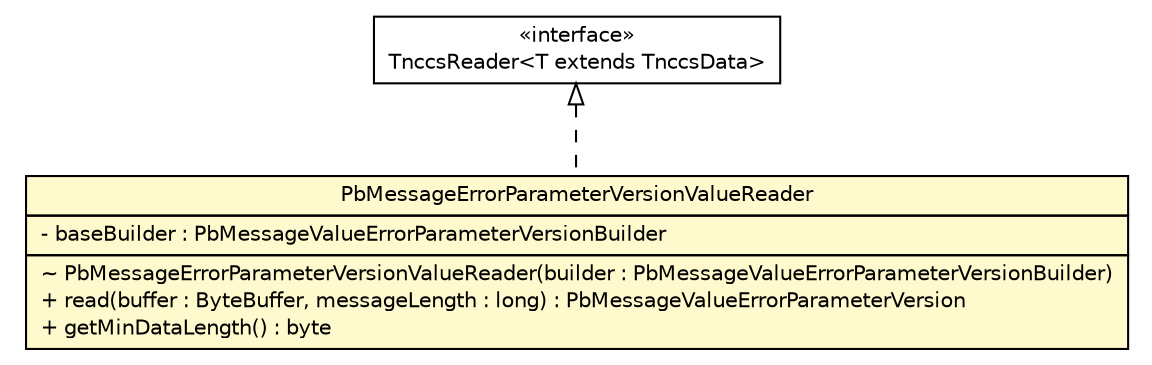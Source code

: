 #!/usr/local/bin/dot
#
# Class diagram 
# Generated by UMLGraph version R5_6 (http://www.umlgraph.org/)
#

digraph G {
	edge [fontname="Helvetica",fontsize=10,labelfontname="Helvetica",labelfontsize=10];
	node [fontname="Helvetica",fontsize=10,shape=plaintext];
	nodesep=0.25;
	ranksep=0.5;
	// de.hsbremen.tc.tnc.message.tnccs.serialize.bytebuffer.TnccsReader<T extends de.hsbremen.tc.tnc.message.tnccs.TnccsData>
	c100815 [label=<<table title="de.hsbremen.tc.tnc.message.tnccs.serialize.bytebuffer.TnccsReader" border="0" cellborder="1" cellspacing="0" cellpadding="2" port="p" href="../../../../../../../de/hsbremen/tc/tnc/message/tnccs/serialize/bytebuffer/TnccsReader.html">
		<tr><td><table border="0" cellspacing="0" cellpadding="1">
<tr><td align="center" balign="center"> &#171;interface&#187; </td></tr>
<tr><td align="center" balign="center"> TnccsReader&lt;T extends TnccsData&gt; </td></tr>
		</table></td></tr>
		</table>>, URL="../../../../../../../de/hsbremen/tc/tnc/message/tnccs/serialize/bytebuffer/TnccsReader.html", fontname="Helvetica", fontcolor="black", fontsize=10.0];
	// org.ietf.nea.pb.serialize.reader.bytebuffer.PbMessageErrorParameterVersionValueReader
	c101091 [label=<<table title="org.ietf.nea.pb.serialize.reader.bytebuffer.PbMessageErrorParameterVersionValueReader" border="0" cellborder="1" cellspacing="0" cellpadding="2" port="p" bgcolor="lemonChiffon" href="./PbMessageErrorParameterVersionValueReader.html">
		<tr><td><table border="0" cellspacing="0" cellpadding="1">
<tr><td align="center" balign="center"> PbMessageErrorParameterVersionValueReader </td></tr>
		</table></td></tr>
		<tr><td><table border="0" cellspacing="0" cellpadding="1">
<tr><td align="left" balign="left"> - baseBuilder : PbMessageValueErrorParameterVersionBuilder </td></tr>
		</table></td></tr>
		<tr><td><table border="0" cellspacing="0" cellpadding="1">
<tr><td align="left" balign="left"> ~ PbMessageErrorParameterVersionValueReader(builder : PbMessageValueErrorParameterVersionBuilder) </td></tr>
<tr><td align="left" balign="left"> + read(buffer : ByteBuffer, messageLength : long) : PbMessageValueErrorParameterVersion </td></tr>
<tr><td align="left" balign="left"> + getMinDataLength() : byte </td></tr>
		</table></td></tr>
		</table>>, URL="./PbMessageErrorParameterVersionValueReader.html", fontname="Helvetica", fontcolor="black", fontsize=10.0];
	//org.ietf.nea.pb.serialize.reader.bytebuffer.PbMessageErrorParameterVersionValueReader implements de.hsbremen.tc.tnc.message.tnccs.serialize.bytebuffer.TnccsReader<T extends de.hsbremen.tc.tnc.message.tnccs.TnccsData>
	c100815:p -> c101091:p [dir=back,arrowtail=empty,style=dashed];
}

